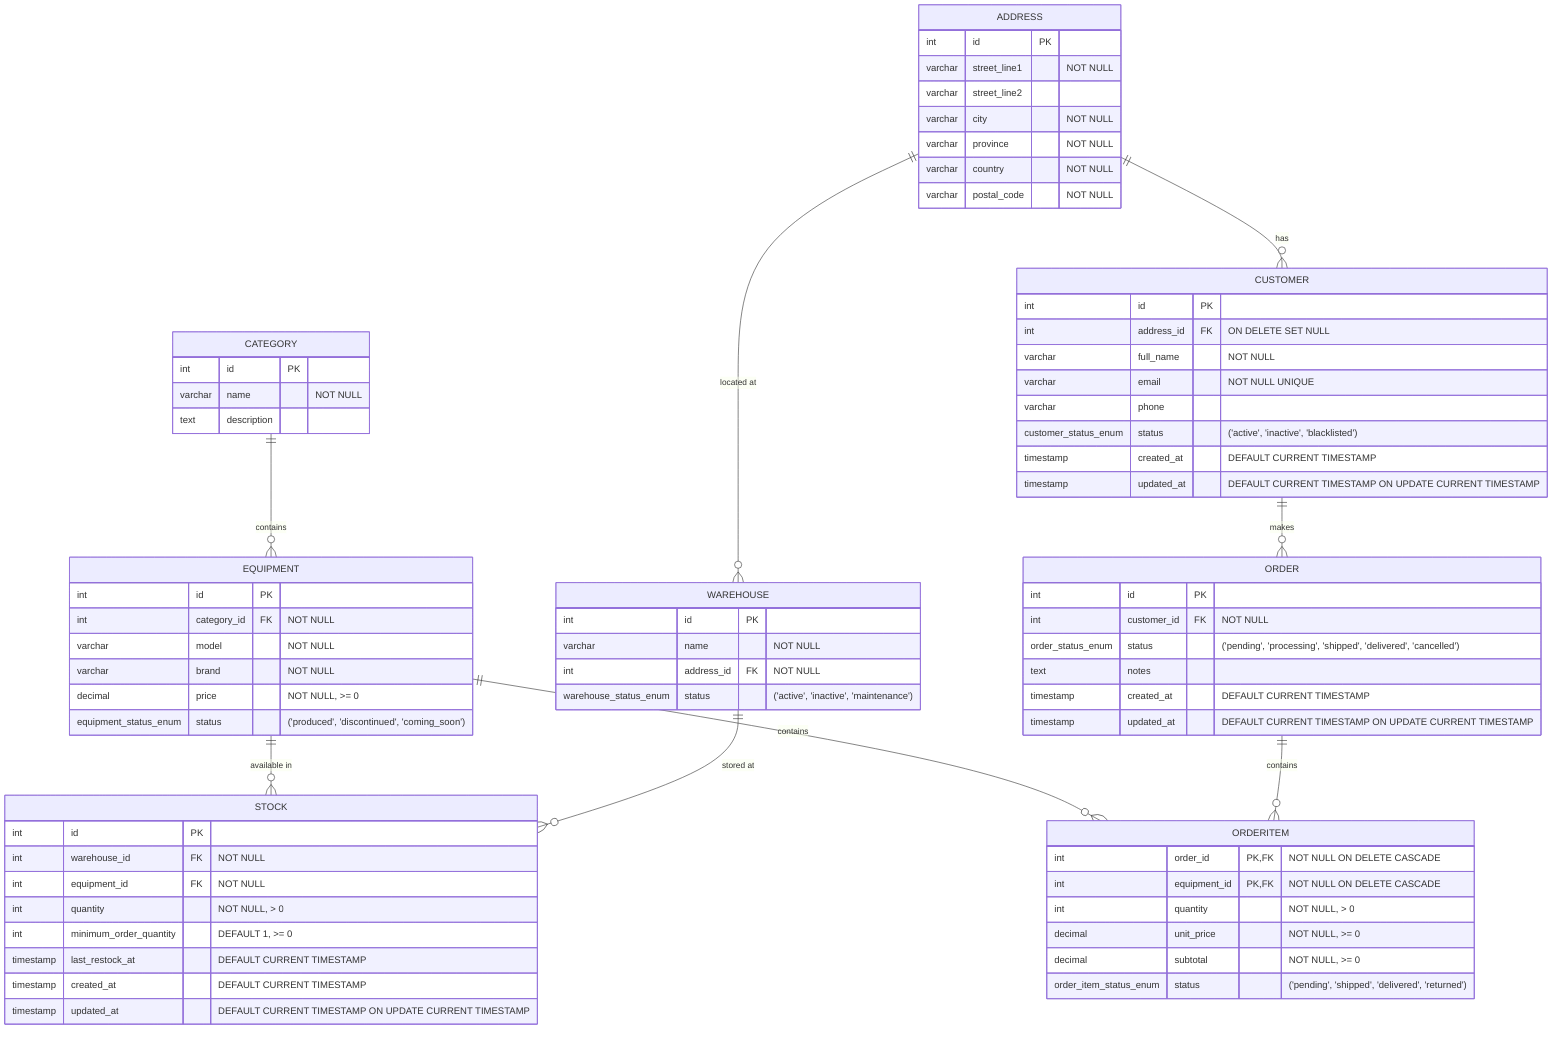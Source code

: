 erDiagram
    CATEGORY ||--o{ EQUIPMENT : contains
    EQUIPMENT ||--o{ ORDERITEM : contains
    CUSTOMER ||--o{ ORDER : makes
    ORDER ||--o{ ORDERITEM : contains
    EQUIPMENT ||--o{ STOCK : "available in"
    WAREHOUSE ||--o{ STOCK : "stored at"
    ADDRESS ||--o{ WAREHOUSE : "located at"
    ADDRESS ||--o{ CUSTOMER : has

    CATEGORY {
        int id PK
        varchar name "NOT NULL"
        text description
    }

    EQUIPMENT {
        int id PK
        int category_id FK "NOT NULL"
        varchar model "NOT NULL"
        varchar brand "NOT NULL"
        decimal price "NOT NULL, >= 0"
        equipment_status_enum status "('produced', 'discontinued', 'coming_soon')"
    }

    WAREHOUSE {
        int id PK
        varchar name "NOT NULL"
        int address_id FK "NOT NULL"
        warehouse_status_enum status "('active', 'inactive', 'maintenance')"
    }

    ADDRESS {
        int id PK
        varchar street_line1 "NOT NULL"
        varchar street_line2
        varchar city "NOT NULL"
        varchar province "NOT NULL"
        varchar country "NOT NULL"
        varchar postal_code "NOT NULL"
    }

    CUSTOMER {
        int id PK
        int address_id FK "ON DELETE SET NULL"
        varchar full_name "NOT NULL"
        varchar email "NOT NULL UNIQUE"
        varchar phone
        customer_status_enum status "('active', 'inactive', 'blacklisted')"
        timestamp created_at "DEFAULT CURRENT TIMESTAMP"
        timestamp updated_at "DEFAULT CURRENT TIMESTAMP ON UPDATE CURRENT TIMESTAMP"
    }

    ORDER {
        int id PK
        int customer_id FK "NOT NULL"
        order_status_enum status "('pending', 'processing', 'shipped', 'delivered', 'cancelled')"
        text notes
        timestamp created_at "DEFAULT CURRENT TIMESTAMP"
        timestamp updated_at "DEFAULT CURRENT TIMESTAMP ON UPDATE CURRENT TIMESTAMP"
    }

    ORDERITEM {
        int order_id PK,FK "NOT NULL ON DELETE CASCADE"
        int equipment_id PK,FK "NOT NULL ON DELETE CASCADE"
        int quantity "NOT NULL, > 0"
        decimal unit_price "NOT NULL, >= 0"
        decimal subtotal "NOT NULL, >= 0"
        order_item_status_enum status "('pending', 'shipped', 'delivered', 'returned')"
    }

    STOCK {
        int id PK
        int warehouse_id FK "NOT NULL"
        int equipment_id FK "NOT NULL"
        int quantity "NOT NULL,  > 0"
        int minimum_order_quantity "DEFAULT 1, >= 0"
        timestamp last_restock_at "DEFAULT CURRENT TIMESTAMP"
        timestamp created_at "DEFAULT CURRENT TIMESTAMP"
        timestamp updated_at "DEFAULT CURRENT TIMESTAMP ON UPDATE CURRENT TIMESTAMP"
    }